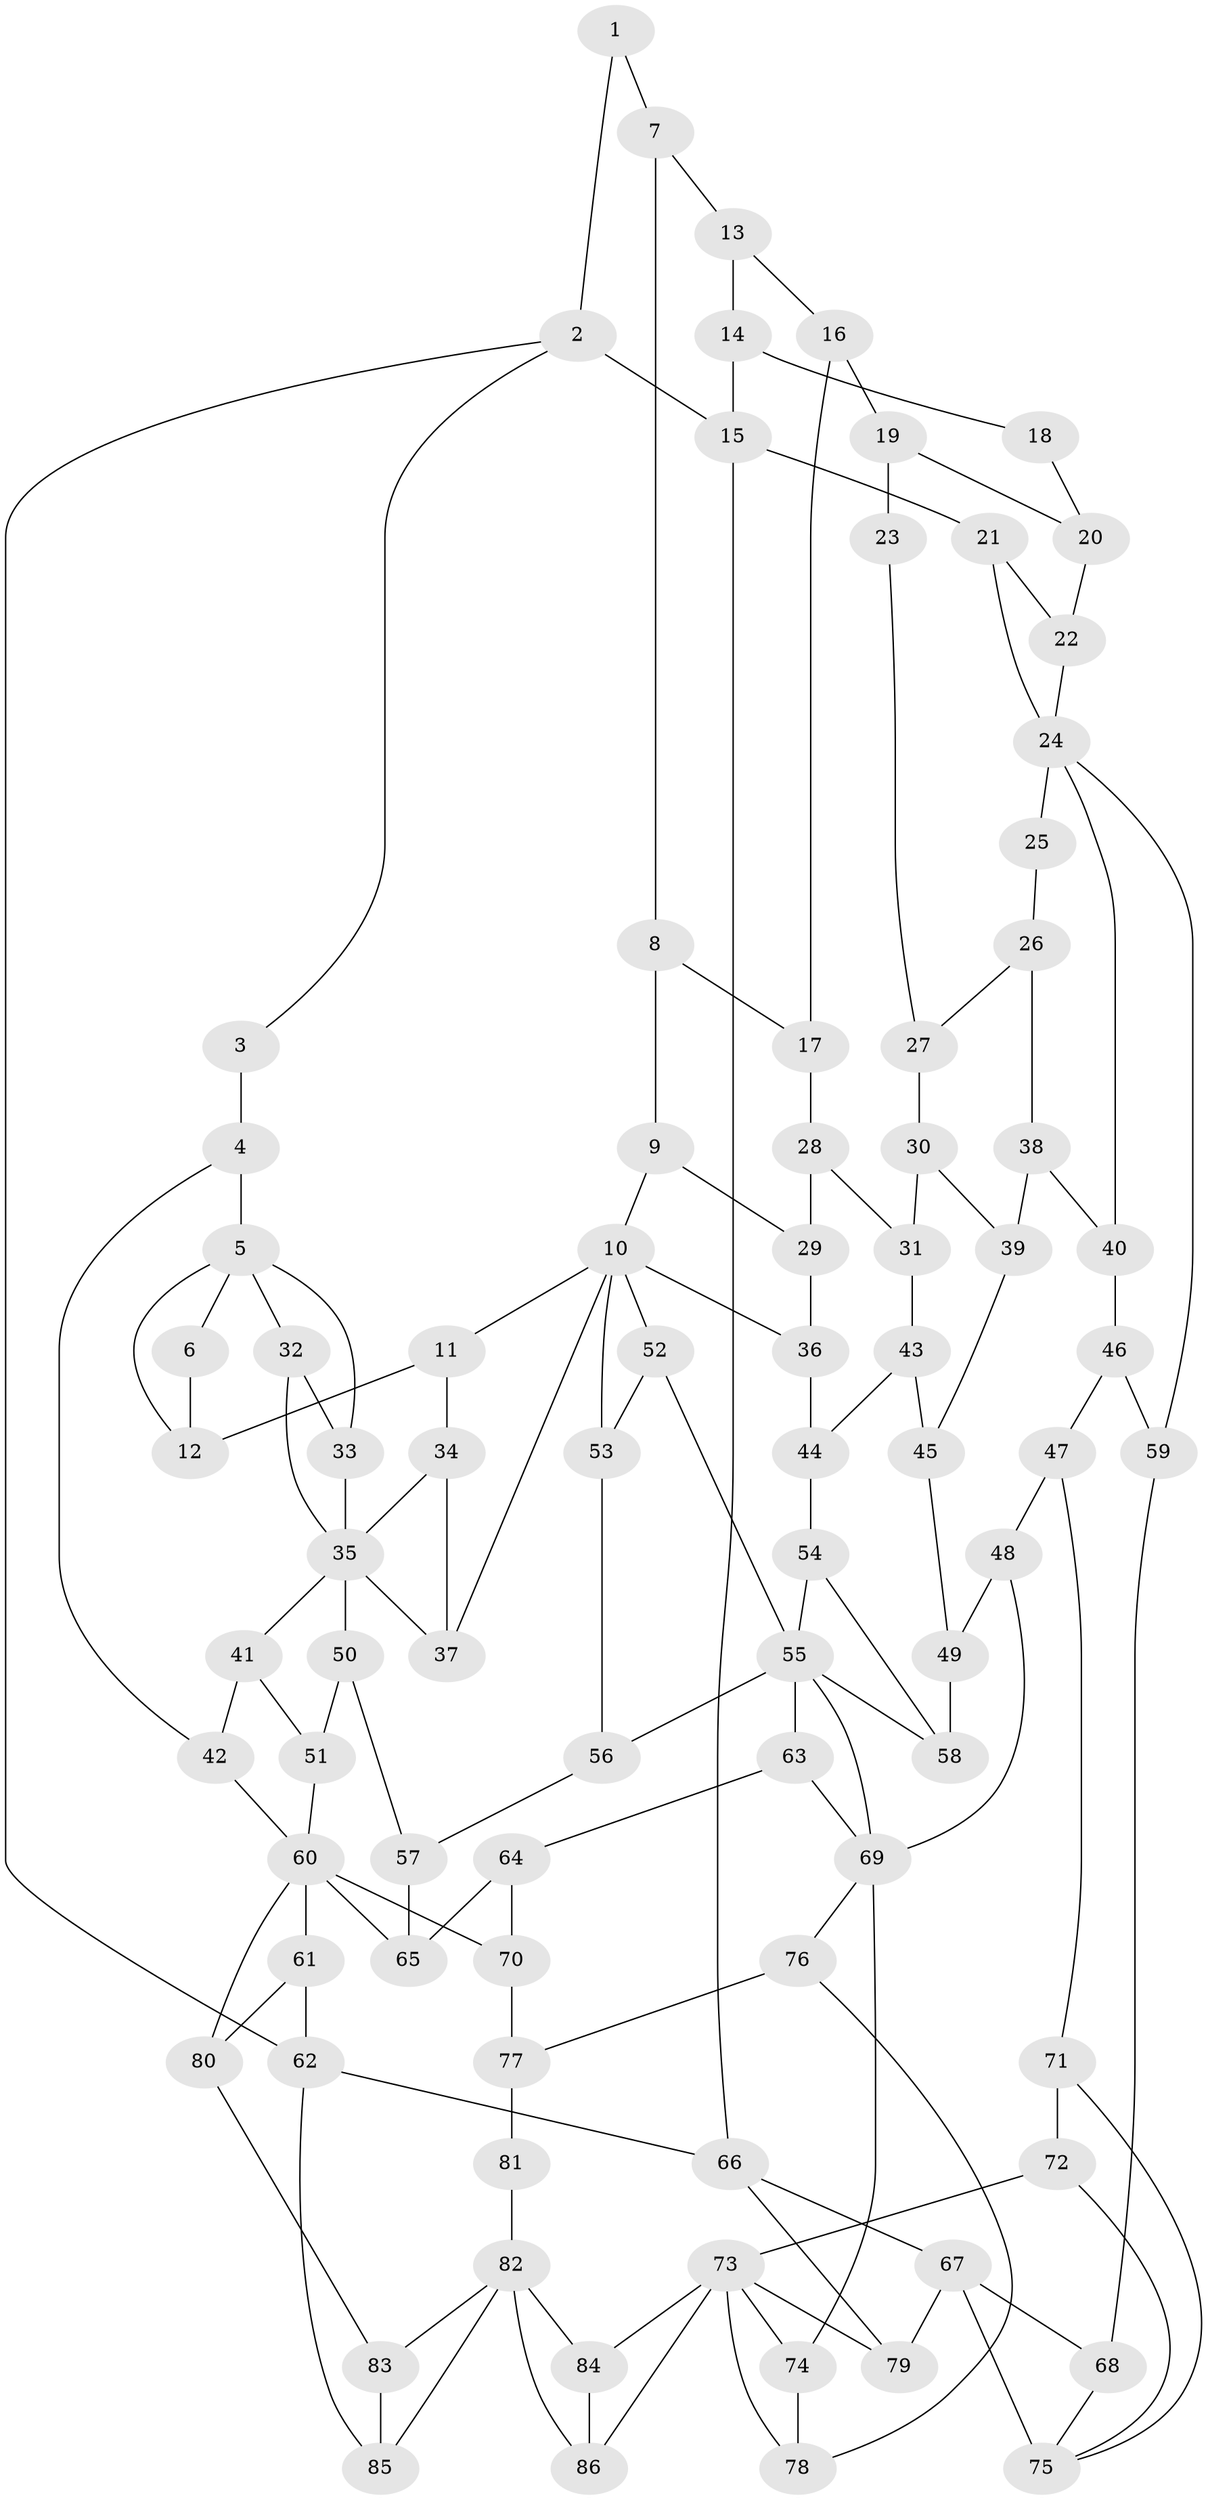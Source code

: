 // original degree distribution, {3: 0.03333333333333333, 6: 0.225, 5: 0.5333333333333333, 4: 0.20833333333333334}
// Generated by graph-tools (version 1.1) at 2025/54/03/04/25 22:54:29]
// undirected, 86 vertices, 140 edges
graph export_dot {
  node [color=gray90,style=filled];
  1;
  2;
  3;
  4;
  5;
  6;
  7;
  8;
  9;
  10;
  11;
  12;
  13;
  14;
  15;
  16;
  17;
  18;
  19;
  20;
  21;
  22;
  23;
  24;
  25;
  26;
  27;
  28;
  29;
  30;
  31;
  32;
  33;
  34;
  35;
  36;
  37;
  38;
  39;
  40;
  41;
  42;
  43;
  44;
  45;
  46;
  47;
  48;
  49;
  50;
  51;
  52;
  53;
  54;
  55;
  56;
  57;
  58;
  59;
  60;
  61;
  62;
  63;
  64;
  65;
  66;
  67;
  68;
  69;
  70;
  71;
  72;
  73;
  74;
  75;
  76;
  77;
  78;
  79;
  80;
  81;
  82;
  83;
  84;
  85;
  86;
  1 -- 2 [weight=1.0];
  1 -- 7 [weight=1.0];
  2 -- 3 [weight=1.0];
  2 -- 15 [weight=1.0];
  2 -- 62 [weight=1.0];
  3 -- 4 [weight=2.0];
  4 -- 5 [weight=2.0];
  4 -- 42 [weight=1.0];
  5 -- 6 [weight=1.0];
  5 -- 12 [weight=1.0];
  5 -- 32 [weight=1.0];
  5 -- 33 [weight=1.0];
  6 -- 12 [weight=1.0];
  7 -- 8 [weight=1.0];
  7 -- 13 [weight=1.0];
  8 -- 9 [weight=1.0];
  8 -- 17 [weight=1.0];
  9 -- 10 [weight=1.0];
  9 -- 29 [weight=1.0];
  10 -- 11 [weight=1.0];
  10 -- 36 [weight=1.0];
  10 -- 37 [weight=1.0];
  10 -- 52 [weight=1.0];
  10 -- 53 [weight=1.0];
  11 -- 12 [weight=1.0];
  11 -- 34 [weight=1.0];
  13 -- 14 [weight=1.0];
  13 -- 16 [weight=1.0];
  14 -- 15 [weight=1.0];
  14 -- 18 [weight=1.0];
  15 -- 21 [weight=1.0];
  15 -- 66 [weight=1.0];
  16 -- 17 [weight=1.0];
  16 -- 19 [weight=1.0];
  17 -- 28 [weight=1.0];
  18 -- 20 [weight=1.0];
  19 -- 20 [weight=1.0];
  19 -- 23 [weight=2.0];
  20 -- 22 [weight=1.0];
  21 -- 22 [weight=1.0];
  21 -- 24 [weight=1.0];
  22 -- 24 [weight=1.0];
  23 -- 27 [weight=1.0];
  24 -- 25 [weight=2.0];
  24 -- 40 [weight=1.0];
  24 -- 59 [weight=1.0];
  25 -- 26 [weight=1.0];
  26 -- 27 [weight=1.0];
  26 -- 38 [weight=1.0];
  27 -- 30 [weight=1.0];
  28 -- 29 [weight=1.0];
  28 -- 31 [weight=1.0];
  29 -- 36 [weight=1.0];
  30 -- 31 [weight=1.0];
  30 -- 39 [weight=1.0];
  31 -- 43 [weight=1.0];
  32 -- 33 [weight=1.0];
  32 -- 35 [weight=1.0];
  33 -- 35 [weight=1.0];
  34 -- 35 [weight=1.0];
  34 -- 37 [weight=1.0];
  35 -- 37 [weight=1.0];
  35 -- 41 [weight=1.0];
  35 -- 50 [weight=1.0];
  36 -- 44 [weight=1.0];
  38 -- 39 [weight=1.0];
  38 -- 40 [weight=1.0];
  39 -- 45 [weight=1.0];
  40 -- 46 [weight=1.0];
  41 -- 42 [weight=1.0];
  41 -- 51 [weight=1.0];
  42 -- 60 [weight=1.0];
  43 -- 44 [weight=1.0];
  43 -- 45 [weight=1.0];
  44 -- 54 [weight=1.0];
  45 -- 49 [weight=1.0];
  46 -- 47 [weight=1.0];
  46 -- 59 [weight=1.0];
  47 -- 48 [weight=1.0];
  47 -- 71 [weight=1.0];
  48 -- 49 [weight=1.0];
  48 -- 69 [weight=1.0];
  49 -- 58 [weight=1.0];
  50 -- 51 [weight=1.0];
  50 -- 57 [weight=1.0];
  51 -- 60 [weight=1.0];
  52 -- 53 [weight=1.0];
  52 -- 55 [weight=1.0];
  53 -- 56 [weight=1.0];
  54 -- 55 [weight=1.0];
  54 -- 58 [weight=1.0];
  55 -- 56 [weight=1.0];
  55 -- 58 [weight=1.0];
  55 -- 63 [weight=1.0];
  55 -- 69 [weight=1.0];
  56 -- 57 [weight=1.0];
  57 -- 65 [weight=1.0];
  59 -- 68 [weight=1.0];
  60 -- 61 [weight=1.0];
  60 -- 65 [weight=1.0];
  60 -- 70 [weight=1.0];
  60 -- 80 [weight=1.0];
  61 -- 62 [weight=1.0];
  61 -- 80 [weight=1.0];
  62 -- 66 [weight=1.0];
  62 -- 85 [weight=1.0];
  63 -- 64 [weight=1.0];
  63 -- 69 [weight=1.0];
  64 -- 65 [weight=1.0];
  64 -- 70 [weight=1.0];
  66 -- 67 [weight=1.0];
  66 -- 79 [weight=1.0];
  67 -- 68 [weight=1.0];
  67 -- 75 [weight=3.0];
  67 -- 79 [weight=1.0];
  68 -- 75 [weight=1.0];
  69 -- 74 [weight=1.0];
  69 -- 76 [weight=1.0];
  70 -- 77 [weight=1.0];
  71 -- 72 [weight=1.0];
  71 -- 75 [weight=1.0];
  72 -- 73 [weight=1.0];
  72 -- 75 [weight=1.0];
  73 -- 74 [weight=1.0];
  73 -- 78 [weight=1.0];
  73 -- 79 [weight=1.0];
  73 -- 84 [weight=1.0];
  73 -- 86 [weight=1.0];
  74 -- 78 [weight=1.0];
  76 -- 77 [weight=1.0];
  76 -- 78 [weight=1.0];
  77 -- 81 [weight=1.0];
  80 -- 83 [weight=1.0];
  81 -- 82 [weight=2.0];
  82 -- 83 [weight=1.0];
  82 -- 84 [weight=1.0];
  82 -- 85 [weight=1.0];
  82 -- 86 [weight=1.0];
  83 -- 85 [weight=1.0];
  84 -- 86 [weight=1.0];
}
